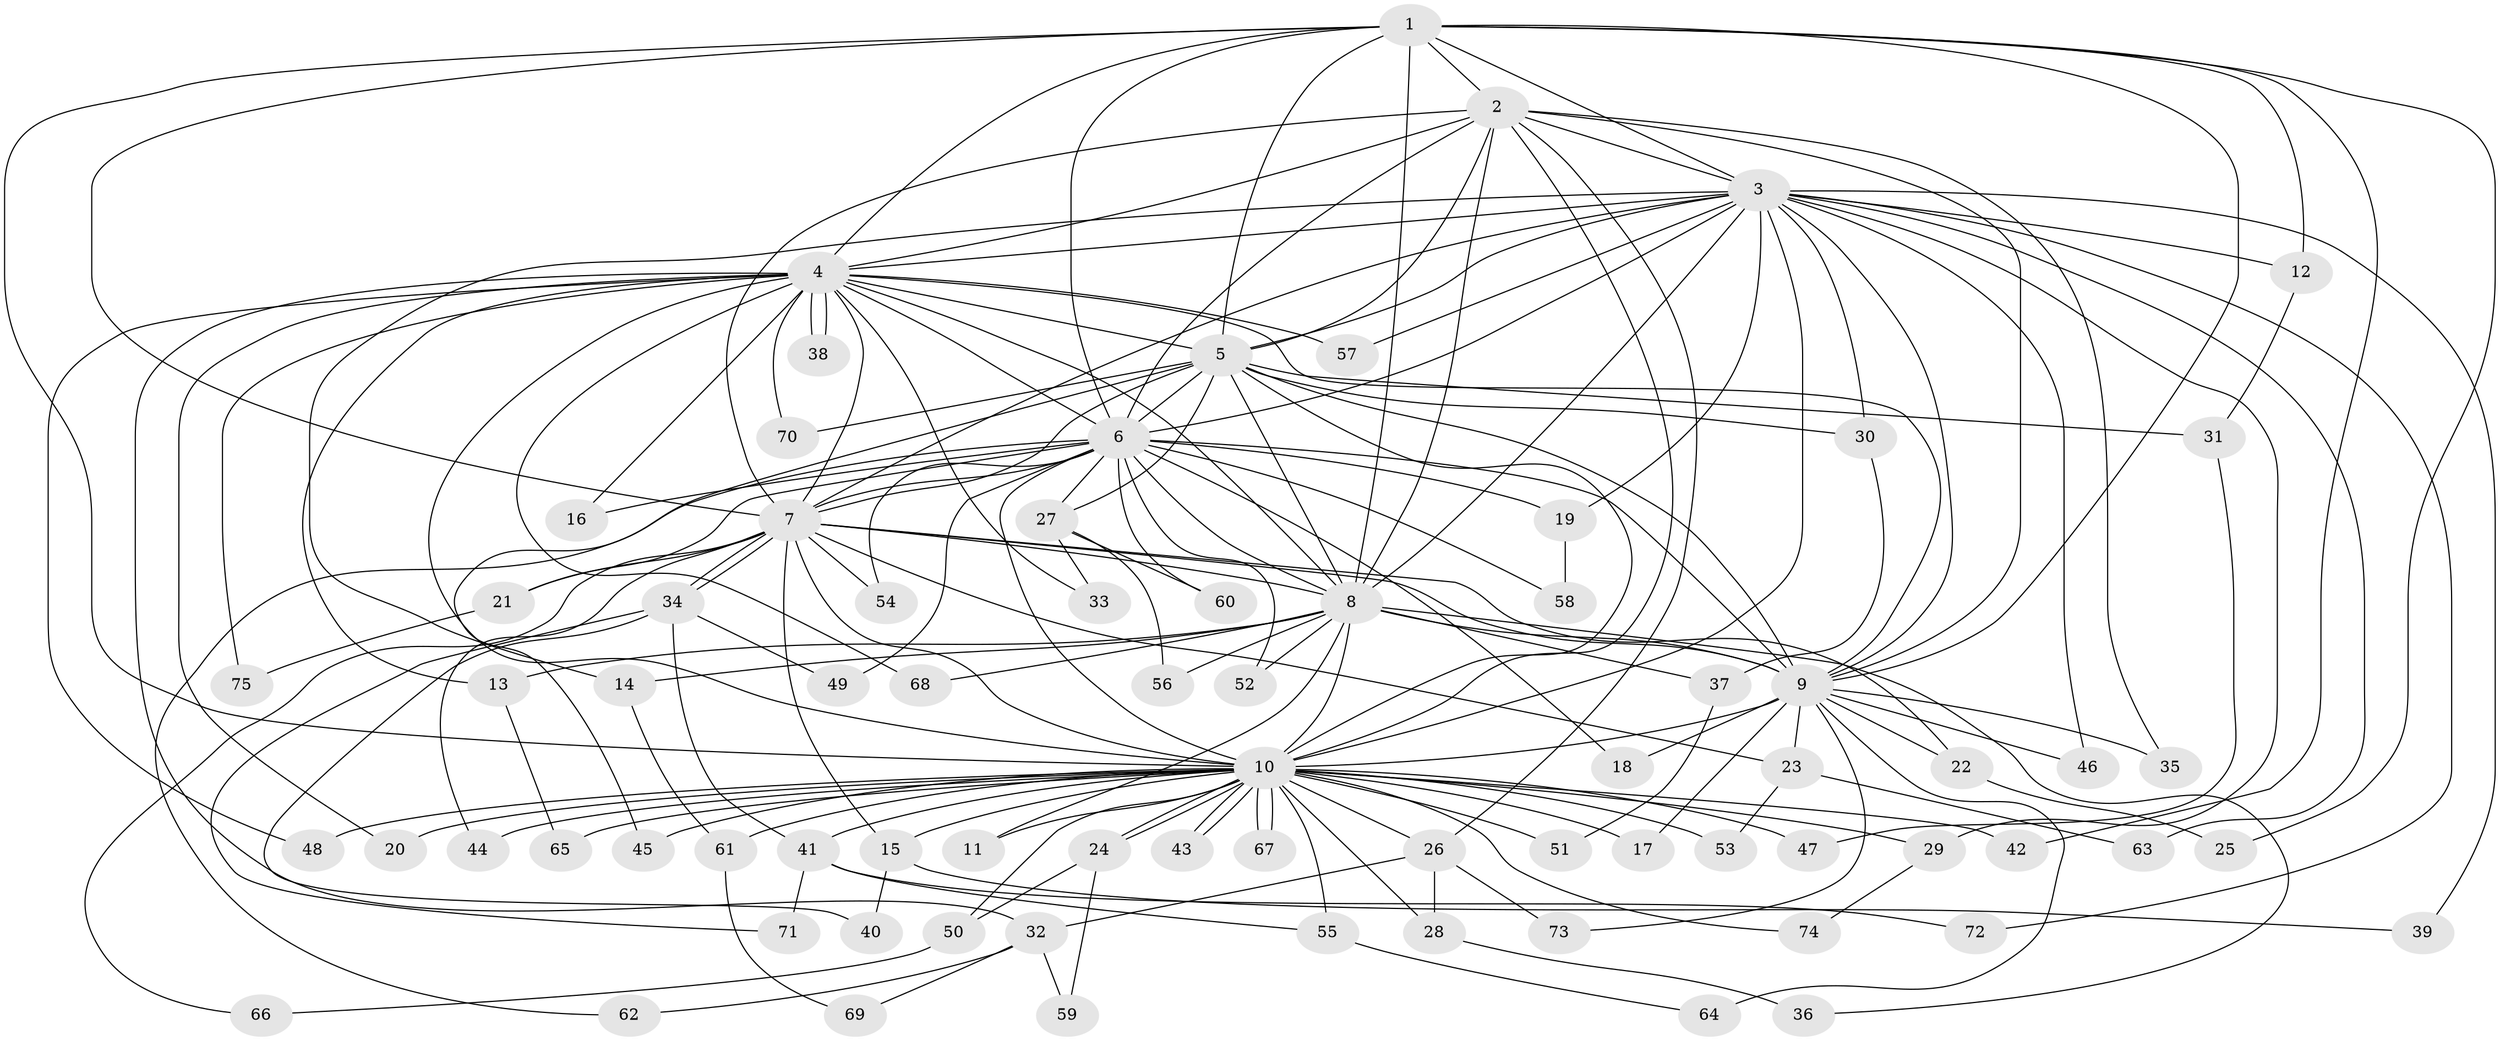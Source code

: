 // Generated by graph-tools (version 1.1) at 2025/46/03/09/25 04:46:22]
// undirected, 75 vertices, 175 edges
graph export_dot {
graph [start="1"]
  node [color=gray90,style=filled];
  1;
  2;
  3;
  4;
  5;
  6;
  7;
  8;
  9;
  10;
  11;
  12;
  13;
  14;
  15;
  16;
  17;
  18;
  19;
  20;
  21;
  22;
  23;
  24;
  25;
  26;
  27;
  28;
  29;
  30;
  31;
  32;
  33;
  34;
  35;
  36;
  37;
  38;
  39;
  40;
  41;
  42;
  43;
  44;
  45;
  46;
  47;
  48;
  49;
  50;
  51;
  52;
  53;
  54;
  55;
  56;
  57;
  58;
  59;
  60;
  61;
  62;
  63;
  64;
  65;
  66;
  67;
  68;
  69;
  70;
  71;
  72;
  73;
  74;
  75;
  1 -- 2;
  1 -- 3;
  1 -- 4;
  1 -- 5;
  1 -- 6;
  1 -- 7;
  1 -- 8;
  1 -- 9;
  1 -- 10;
  1 -- 12;
  1 -- 25;
  1 -- 42;
  2 -- 3;
  2 -- 4;
  2 -- 5;
  2 -- 6;
  2 -- 7;
  2 -- 8;
  2 -- 9;
  2 -- 10;
  2 -- 26;
  2 -- 35;
  3 -- 4;
  3 -- 5;
  3 -- 6;
  3 -- 7;
  3 -- 8;
  3 -- 9;
  3 -- 10;
  3 -- 12;
  3 -- 14;
  3 -- 19;
  3 -- 29;
  3 -- 30;
  3 -- 39;
  3 -- 46;
  3 -- 57;
  3 -- 63;
  3 -- 72;
  4 -- 5;
  4 -- 6;
  4 -- 7;
  4 -- 8;
  4 -- 9;
  4 -- 10;
  4 -- 13;
  4 -- 16;
  4 -- 20;
  4 -- 32;
  4 -- 33;
  4 -- 38;
  4 -- 38;
  4 -- 48;
  4 -- 57;
  4 -- 68;
  4 -- 70;
  4 -- 75;
  5 -- 6;
  5 -- 7;
  5 -- 8;
  5 -- 9;
  5 -- 10;
  5 -- 27;
  5 -- 30;
  5 -- 31;
  5 -- 45;
  5 -- 70;
  6 -- 7;
  6 -- 8;
  6 -- 9;
  6 -- 10;
  6 -- 16;
  6 -- 18;
  6 -- 19;
  6 -- 21;
  6 -- 27;
  6 -- 49;
  6 -- 52;
  6 -- 54;
  6 -- 58;
  6 -- 60;
  6 -- 62;
  7 -- 8;
  7 -- 9;
  7 -- 10;
  7 -- 15;
  7 -- 21;
  7 -- 22;
  7 -- 23;
  7 -- 34;
  7 -- 34;
  7 -- 44;
  7 -- 54;
  7 -- 66;
  8 -- 9;
  8 -- 10;
  8 -- 11;
  8 -- 13;
  8 -- 14;
  8 -- 36;
  8 -- 37;
  8 -- 52;
  8 -- 56;
  8 -- 68;
  9 -- 10;
  9 -- 17;
  9 -- 18;
  9 -- 22;
  9 -- 23;
  9 -- 35;
  9 -- 46;
  9 -- 64;
  9 -- 73;
  10 -- 11;
  10 -- 15;
  10 -- 17;
  10 -- 20;
  10 -- 24;
  10 -- 24;
  10 -- 26;
  10 -- 28;
  10 -- 29;
  10 -- 41;
  10 -- 42;
  10 -- 43;
  10 -- 43;
  10 -- 44;
  10 -- 45;
  10 -- 47;
  10 -- 48;
  10 -- 50;
  10 -- 51;
  10 -- 53;
  10 -- 55;
  10 -- 61;
  10 -- 65;
  10 -- 67;
  10 -- 67;
  10 -- 74;
  12 -- 31;
  13 -- 65;
  14 -- 61;
  15 -- 39;
  15 -- 40;
  19 -- 58;
  21 -- 75;
  22 -- 25;
  23 -- 53;
  23 -- 63;
  24 -- 50;
  24 -- 59;
  26 -- 28;
  26 -- 32;
  26 -- 73;
  27 -- 33;
  27 -- 56;
  27 -- 60;
  28 -- 36;
  29 -- 74;
  30 -- 37;
  31 -- 47;
  32 -- 59;
  32 -- 62;
  32 -- 69;
  34 -- 40;
  34 -- 41;
  34 -- 49;
  34 -- 71;
  37 -- 51;
  41 -- 55;
  41 -- 71;
  41 -- 72;
  50 -- 66;
  55 -- 64;
  61 -- 69;
}
